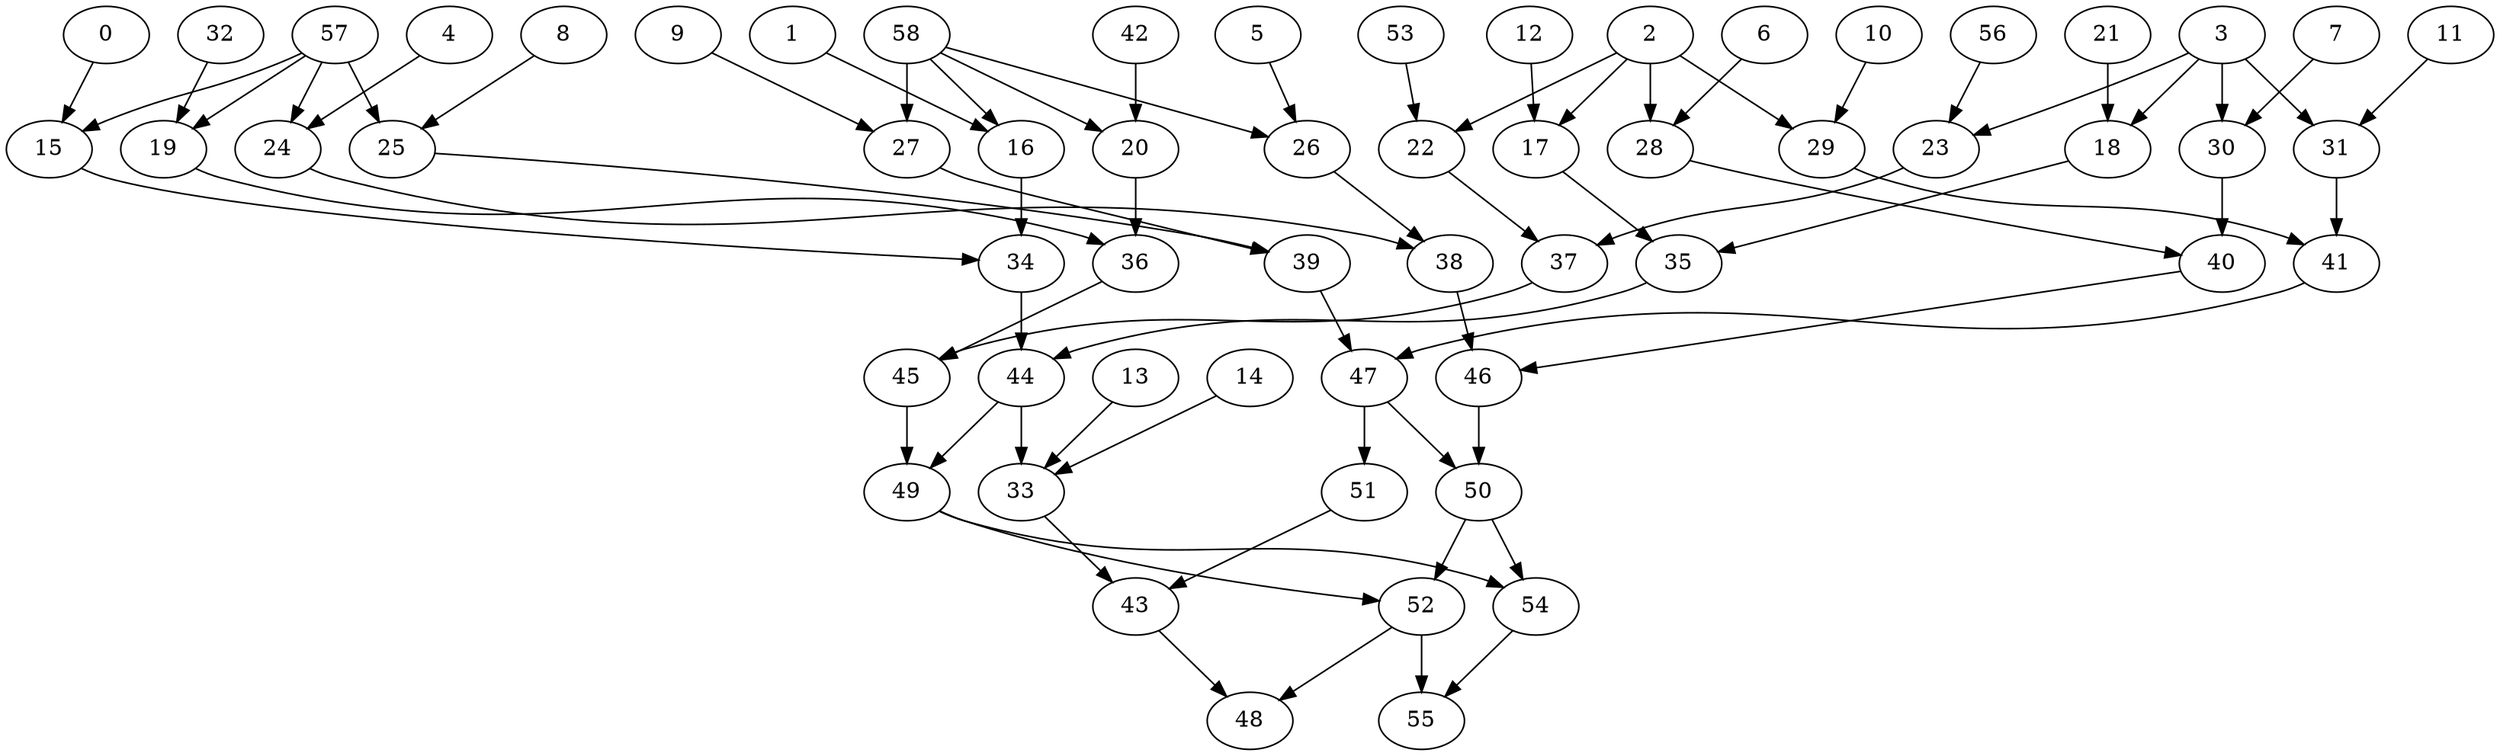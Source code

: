 digraph g {
0;
1;
2;
3;
4;
5;
6;
7;
8;
9;
10;
11;
12;
13;
14;
15;
16;
17;
18;
19;
20;
21;
22;
23;
24;
25;
26;
27;
28;
29;
30;
31;
32;
33;
34;
35;
36;
37;
38;
39;
40;
41;
42;
43;
44;
45;
46;
47;
48;
49;
50;
51;
52;
53;
54;
55;
56;
57;
58;
0 -> 15 [weight=0];
1 -> 16 [weight=0];
2 -> 17 [weight=0];
2 -> 22 [weight=0];
2 -> 28 [weight=2];
2 -> 29 [weight=1];
3 -> 18 [weight=1];
3 -> 23 [weight=0];
3 -> 30 [weight=2];
3 -> 31 [weight=1];
4 -> 24 [weight=0];
5 -> 26 [weight=0];
6 -> 28 [weight=0];
7 -> 30 [weight=0];
8 -> 25 [weight=0];
9 -> 27 [weight=0];
10 -> 29 [weight=2];
11 -> 31 [weight=0];
12 -> 17 [weight=0];
13 -> 33 [weight=0];
14 -> 33 [weight=0];
15 -> 34 [weight=0];
16 -> 34 [weight=1];
17 -> 35 [weight=0];
18 -> 35 [weight=0];
19 -> 36 [weight=0];
20 -> 36 [weight=0];
21 -> 18 [weight=0];
22 -> 37 [weight=0];
23 -> 37 [weight=1];
24 -> 38 [weight=0];
25 -> 39 [weight=0];
26 -> 38 [weight=1];
27 -> 39 [weight=0];
28 -> 40 [weight=0];
29 -> 41 [weight=0];
30 -> 40 [weight=1];
31 -> 41 [weight=1];
32 -> 19 [weight=0];
33 -> 43 [weight=0];
34 -> 44 [weight=2];
35 -> 44 [weight=2];
36 -> 45 [weight=1];
37 -> 45 [weight=0];
38 -> 46 [weight=2];
39 -> 47 [weight=0];
40 -> 46 [weight=0];
41 -> 47 [weight=0];
42 -> 20 [weight=1];
43 -> 48 [weight=0];
44 -> 33 [weight=2];
44 -> 49 [weight=0];
45 -> 49 [weight=2];
46 -> 50 [weight=3];
47 -> 50 [weight=0];
47 -> 51 [weight=1];
49 -> 52 [weight=0];
49 -> 54 [weight=0];
50 -> 52 [weight=1];
50 -> 54 [weight=1];
51 -> 43 [weight=0];
52 -> 48 [weight=0];
52 -> 55 [weight=0];
53 -> 22 [weight=0];
54 -> 55 [weight=0];
56 -> 23 [weight=0];
57 -> 15 [weight=1];
57 -> 19 [weight=0];
57 -> 24 [weight=1];
57 -> 25 [weight=2];
58 -> 16 [weight=0];
58 -> 20 [weight=0];
58 -> 26 [weight=0];
58 -> 27 [weight=2];
}
